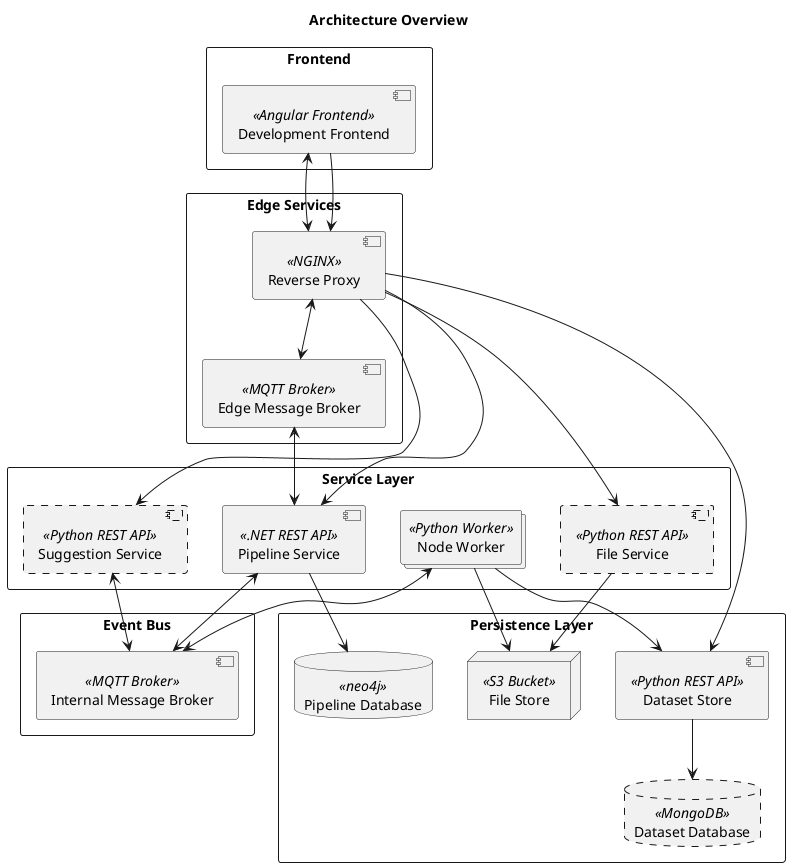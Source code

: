 @startuml
'https://plantuml.com/deployment-diagram

title "Architecture Overview"

'Definitions'

rectangle "Frontend" {
    component "Development Frontend" << Angular Frontend >> as development_frontend
}

rectangle "Edge Services" {
    component "Reverse Proxy" << NGINX >> as reverse_proxy
    component "Edge Message Broker" << MQTT Broker >> as message_broker_edge
}

rectangle "Event Bus"{
    component "Internal Message Broker" << MQTT Broker >> as message_broker_internal
}

rectangle "Service Layer" {
    component "Pipeline Service" << .NET REST API >> as pipeline_service
    collections  "Node Worker" <<Python Worker>> as worker
    component #line.dashed "Suggestion Service" << Python REST API >> as suggestion_service
    component #line.dashed "File Service" << Python REST API >> as file_service
}

rectangle "Persistence Layer" {
    database "Pipeline Database" << neo4j >> as pipeline_db
        
    component "Dataset Store" << Python REST API >> as dataset_store
    node "File Store" << S3 Bucket >> as file_store
    database #line.dashed "Dataset Database" << MongoDB >> as dataset_db
}

'Interaction'

development_frontend <--> reverse_proxy
development_frontend --> reverse_proxy

reverse_proxy --> pipeline_service 
reverse_proxy --> suggestion_service
suggestion_service <--> message_broker_internal
reverse_proxy --> file_service
reverse_proxy <--> message_broker_edge

pipeline_service --> pipeline_db
dataset_store --> dataset_db
file_service --> file_store
pipeline_service <--> message_broker_internal
message_broker_internal <--> worker 

worker --> dataset_store
worker --> file_store

message_broker_edge <--> pipeline_service

'TODO: This connection should no longer exist'
reverse_proxy --> dataset_store
@enduml